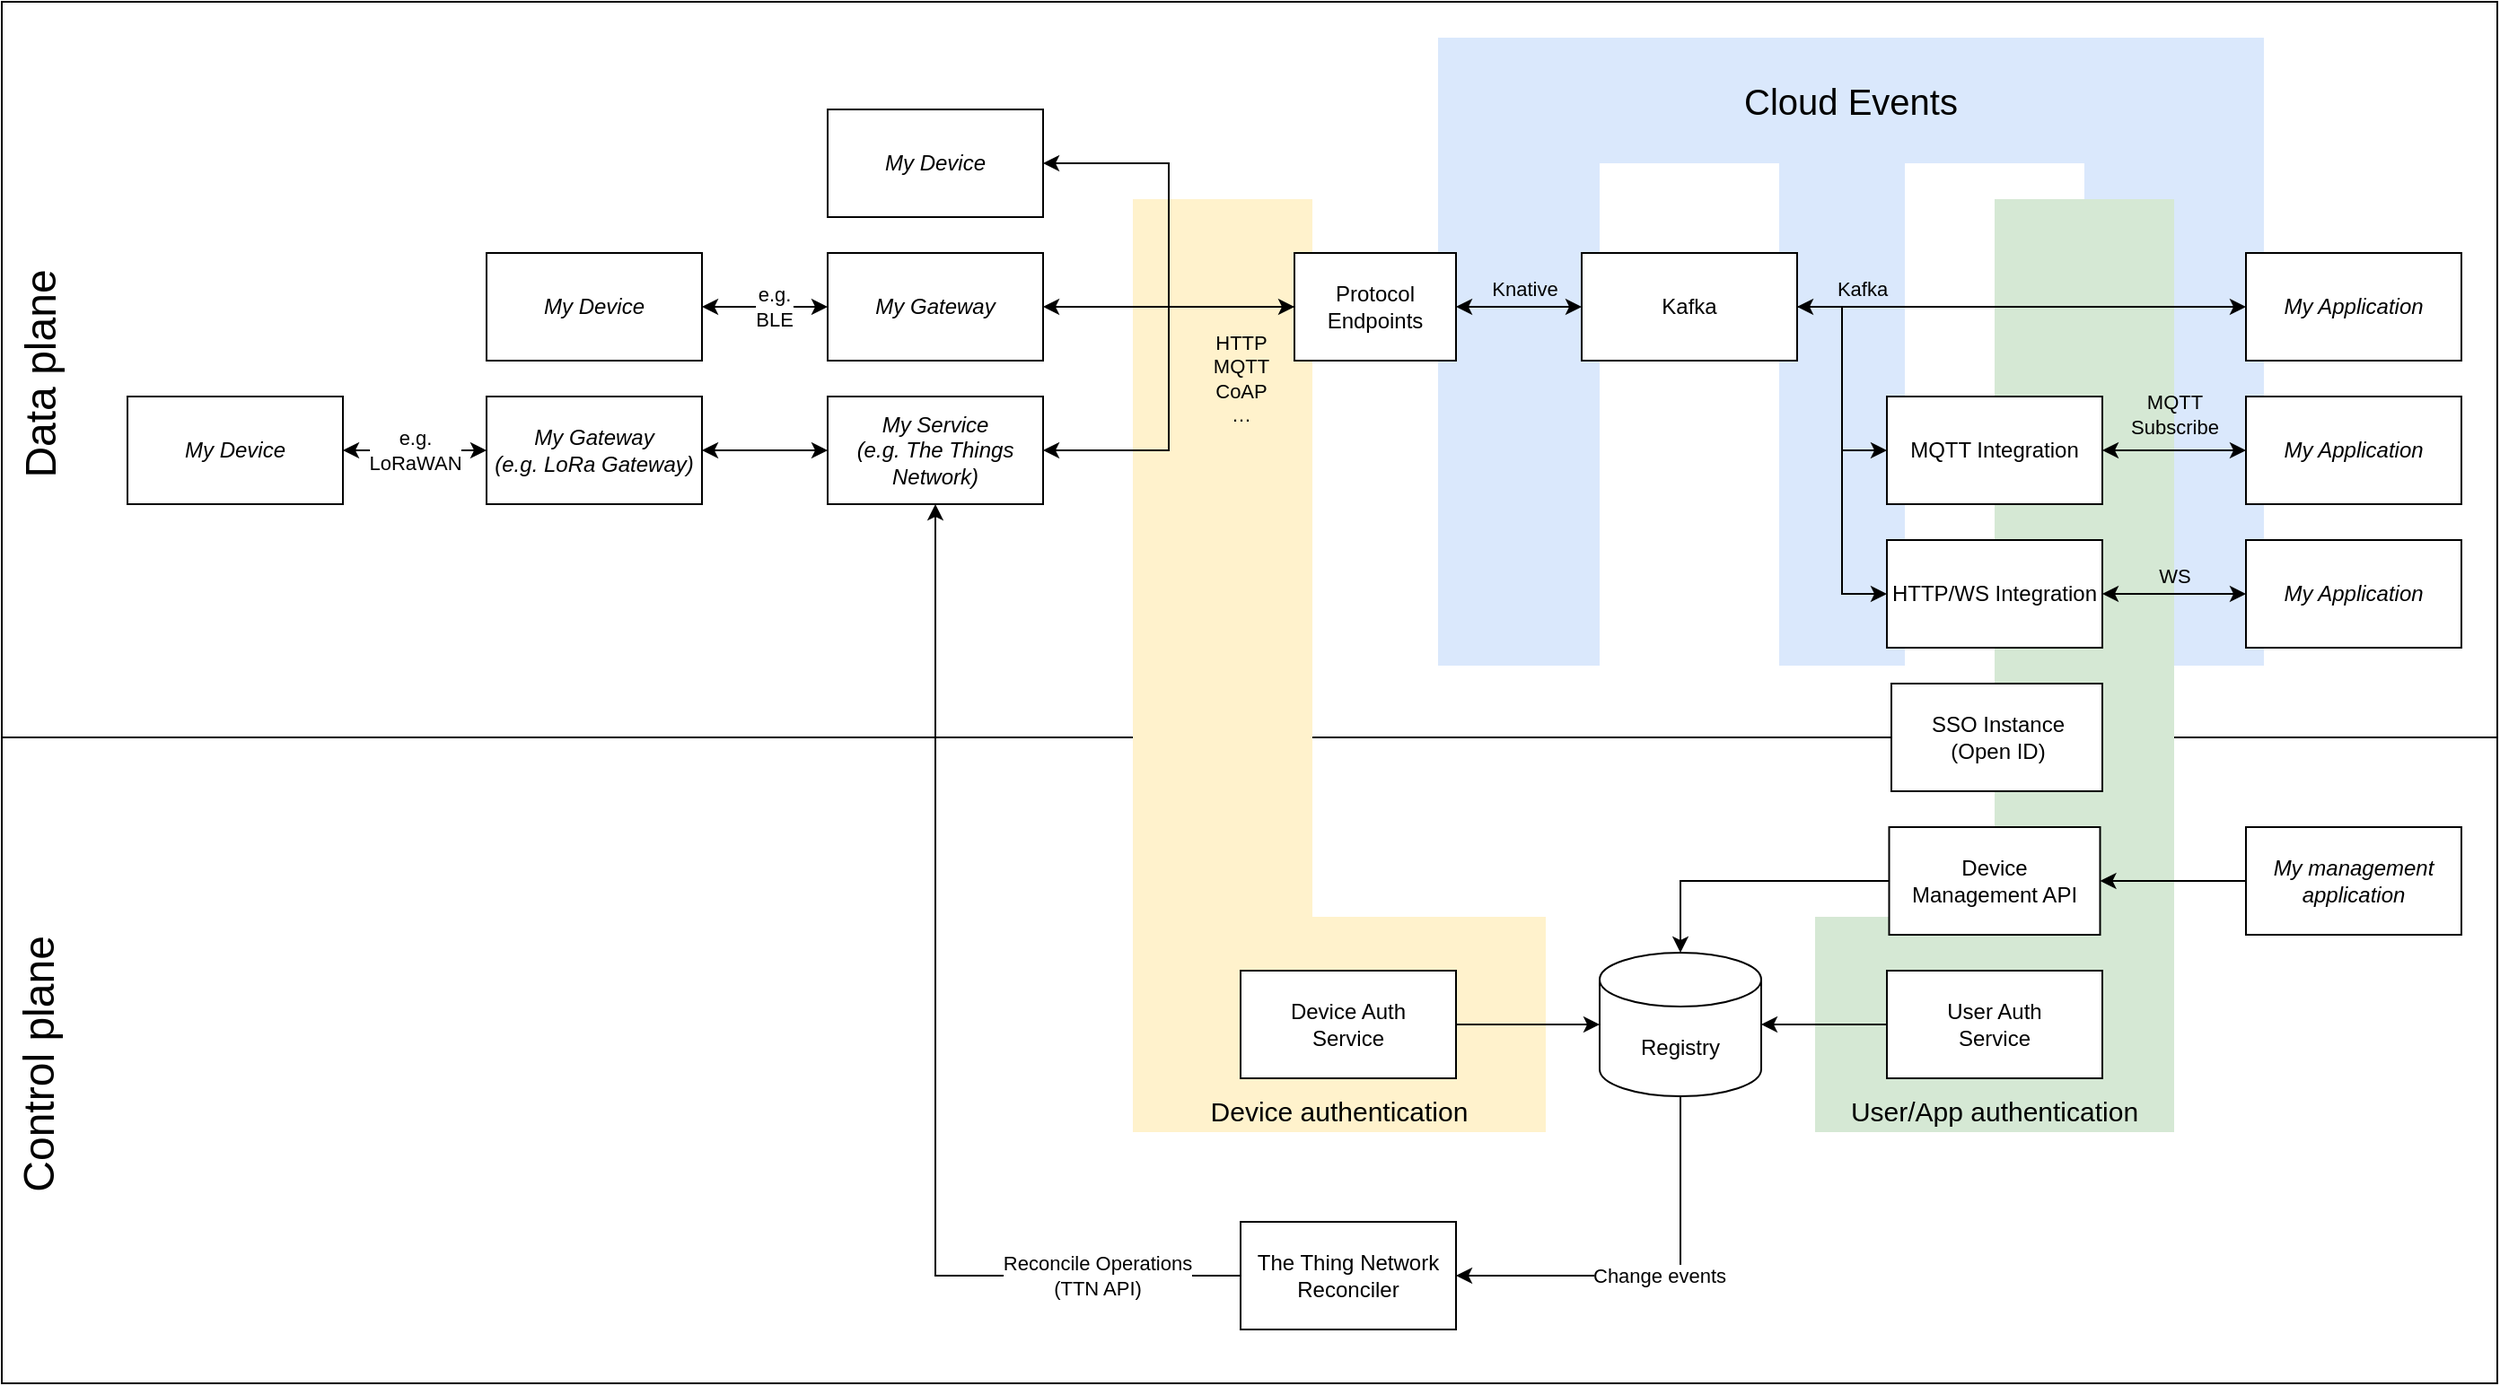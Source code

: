 <mxfile version="14.5.3" type="device" pages="5"><diagram id="B5uIcFtAezYnXMss35B6" name="Page-1"><mxGraphModel dx="2906" dy="1026" grid="1" gridSize="10" guides="1" tooltips="1" connect="1" arrows="1" fold="1" page="1" pageScale="1" pageWidth="1100" pageHeight="850" math="0" shadow="0"><root><mxCell id="0"/><mxCell id="1" parent="0"/><mxCell id="1Q7AGQXHB1pI1-U5xSIC-32" value="" style="rounded=0;whiteSpace=wrap;html=1;" parent="1" vertex="1"><mxGeometry x="-320" y="430" width="1390" height="360" as="geometry"/></mxCell><mxCell id="1Q7AGQXHB1pI1-U5xSIC-31" value="" style="rounded=0;whiteSpace=wrap;html=1;" parent="1" vertex="1"><mxGeometry x="-320" y="20" width="1390" height="410" as="geometry"/></mxCell><mxCell id="LgNzjmwzdOFPVSkF6GYA-42" value="" style="rounded=0;whiteSpace=wrap;html=1;fillColor=#dae8fc;strokeColor=none;" parent="1" vertex="1"><mxGeometry x="840" y="110" width="100" height="280" as="geometry"/></mxCell><mxCell id="LgNzjmwzdOFPVSkF6GYA-48" value="" style="rounded=0;whiteSpace=wrap;html=1;fillColor=#d5e8d4;strokeColor=none;" parent="1" vertex="1"><mxGeometry x="790" y="130" width="100" height="420" as="geometry"/></mxCell><mxCell id="LgNzjmwzdOFPVSkF6GYA-46" value="" style="rounded=0;whiteSpace=wrap;html=1;fillColor=#fff2cc;strokeColor=none;" parent="1" vertex="1"><mxGeometry x="310" y="130" width="100" height="420" as="geometry"/></mxCell><mxCell id="LgNzjmwzdOFPVSkF6GYA-41" value="" style="rounded=0;whiteSpace=wrap;html=1;fillColor=#dae8fc;strokeColor=none;" parent="1" vertex="1"><mxGeometry x="670" y="110" width="70" height="280" as="geometry"/></mxCell><mxCell id="LgNzjmwzdOFPVSkF6GYA-40" value="" style="rounded=0;whiteSpace=wrap;html=1;fillColor=#dae8fc;strokeColor=none;" parent="1" vertex="1"><mxGeometry x="480" y="110" width="90" height="280" as="geometry"/></mxCell><mxCell id="LgNzjmwzdOFPVSkF6GYA-3" value="&lt;div&gt;HTTP&lt;/div&gt;&lt;div&gt;MQTT&lt;/div&gt;&lt;div&gt;CoAP&lt;/div&gt;&lt;div&gt;…&lt;br&gt;&lt;/div&gt;" style="edgeStyle=orthogonalEdgeStyle;rounded=0;orthogonalLoop=1;jettySize=auto;html=1;entryX=0;entryY=0.5;entryDx=0;entryDy=0;startArrow=classic;startFill=1;labelBackgroundColor=none;" parent="1" source="LgNzjmwzdOFPVSkF6GYA-1" target="LgNzjmwzdOFPVSkF6GYA-2" edge="1"><mxGeometry x="0.727" y="-40" relative="1" as="geometry"><mxPoint as="offset"/></mxGeometry></mxCell><mxCell id="LgNzjmwzdOFPVSkF6GYA-1" value="My Device" style="rounded=0;whiteSpace=wrap;html=1;fontStyle=2" parent="1" vertex="1"><mxGeometry x="140" y="80" width="120" height="60" as="geometry"/></mxCell><mxCell id="LgNzjmwzdOFPVSkF6GYA-38" value="Knative" style="edgeStyle=orthogonalEdgeStyle;rounded=0;orthogonalLoop=1;jettySize=auto;html=1;startArrow=classic;startFill=1;labelBackgroundColor=none;align=center;" parent="1" source="LgNzjmwzdOFPVSkF6GYA-2" target="LgNzjmwzdOFPVSkF6GYA-4" edge="1"><mxGeometry x="0.077" y="10" relative="1" as="geometry"><mxPoint as="offset"/></mxGeometry></mxCell><mxCell id="LgNzjmwzdOFPVSkF6GYA-2" value="&lt;div&gt;Protocol&lt;/div&gt;&lt;div&gt;Endpoints&lt;/div&gt;" style="rounded=0;whiteSpace=wrap;html=1;" parent="1" vertex="1"><mxGeometry x="400" y="160" width="90" height="60" as="geometry"/></mxCell><mxCell id="LgNzjmwzdOFPVSkF6GYA-7" style="edgeStyle=orthogonalEdgeStyle;rounded=0;orthogonalLoop=1;jettySize=auto;html=1;entryX=0;entryY=0.5;entryDx=0;entryDy=0;labelBackgroundColor=none;" parent="1" source="LgNzjmwzdOFPVSkF6GYA-4" target="LgNzjmwzdOFPVSkF6GYA-8" edge="1"><mxGeometry relative="1" as="geometry"><mxPoint x="800" y="190" as="targetPoint"/></mxGeometry></mxCell><mxCell id="LgNzjmwzdOFPVSkF6GYA-36" value="Kafka" style="edgeLabel;html=1;align=center;verticalAlign=middle;resizable=0;points=[];labelBackgroundColor=none;" parent="LgNzjmwzdOFPVSkF6GYA-7" vertex="1" connectable="0"><mxGeometry x="0.125" y="-2" relative="1" as="geometry"><mxPoint x="-105" y="-12" as="offset"/></mxGeometry></mxCell><mxCell id="LgNzjmwzdOFPVSkF6GYA-11" style="edgeStyle=orthogonalEdgeStyle;rounded=0;orthogonalLoop=1;jettySize=auto;html=1;entryX=0;entryY=0.5;entryDx=0;entryDy=0;" parent="1" source="LgNzjmwzdOFPVSkF6GYA-4" target="LgNzjmwzdOFPVSkF6GYA-9" edge="1"><mxGeometry relative="1" as="geometry"/></mxCell><mxCell id="LgNzjmwzdOFPVSkF6GYA-24" style="edgeStyle=orthogonalEdgeStyle;rounded=0;orthogonalLoop=1;jettySize=auto;html=1;entryX=0;entryY=0.5;entryDx=0;entryDy=0;startArrow=classic;startFill=1;" parent="1" source="LgNzjmwzdOFPVSkF6GYA-4" target="LgNzjmwzdOFPVSkF6GYA-23" edge="1"><mxGeometry relative="1" as="geometry"/></mxCell><mxCell id="LgNzjmwzdOFPVSkF6GYA-4" value="Kafka" style="rounded=0;whiteSpace=wrap;html=1;" parent="1" vertex="1"><mxGeometry x="560" y="160" width="120" height="60" as="geometry"/></mxCell><mxCell id="LgNzjmwzdOFPVSkF6GYA-5" value="My Application" style="rounded=0;whiteSpace=wrap;html=1;fontStyle=2" parent="1" vertex="1"><mxGeometry x="930" y="240" width="120" height="60" as="geometry"/></mxCell><mxCell id="LgNzjmwzdOFPVSkF6GYA-8" value="My Application" style="rounded=0;whiteSpace=wrap;html=1;fontStyle=2" parent="1" vertex="1"><mxGeometry x="930" y="160" width="120" height="60" as="geometry"/></mxCell><mxCell id="LgNzjmwzdOFPVSkF6GYA-10" value="&lt;div&gt;MQTT&lt;/div&gt;&lt;div&gt;Subscribe&lt;br&gt;&lt;/div&gt;" style="edgeStyle=orthogonalEdgeStyle;rounded=0;orthogonalLoop=1;jettySize=auto;html=1;labelBackgroundColor=none;startArrow=classic;startFill=1;" parent="1" source="LgNzjmwzdOFPVSkF6GYA-9" target="LgNzjmwzdOFPVSkF6GYA-5" edge="1"><mxGeometry y="20" relative="1" as="geometry"><mxPoint as="offset"/></mxGeometry></mxCell><mxCell id="LgNzjmwzdOFPVSkF6GYA-9" value="MQTT Integration" style="rounded=0;whiteSpace=wrap;html=1;" parent="1" vertex="1"><mxGeometry x="730" y="240" width="120" height="60" as="geometry"/></mxCell><mxCell id="LgNzjmwzdOFPVSkF6GYA-25" value="WS" style="edgeStyle=orthogonalEdgeStyle;rounded=0;orthogonalLoop=1;jettySize=auto;html=1;labelBackgroundColor=none;startArrow=classic;startFill=1;" parent="1" source="LgNzjmwzdOFPVSkF6GYA-23" target="LgNzjmwzdOFPVSkF6GYA-26" edge="1"><mxGeometry y="10" relative="1" as="geometry"><mxPoint as="offset"/></mxGeometry></mxCell><mxCell id="LgNzjmwzdOFPVSkF6GYA-23" value="HTTP/WS Integration" style="rounded=0;whiteSpace=wrap;html=1;" parent="1" vertex="1"><mxGeometry x="730" y="320" width="120" height="60" as="geometry"/></mxCell><mxCell id="LgNzjmwzdOFPVSkF6GYA-26" value="My Application" style="rounded=0;whiteSpace=wrap;html=1;fontStyle=2" parent="1" vertex="1"><mxGeometry x="930" y="320" width="120" height="60" as="geometry"/></mxCell><mxCell id="LgNzjmwzdOFPVSkF6GYA-44" value="&lt;div style=&quot;font-size: 20px&quot;&gt;&lt;font style=&quot;font-size: 20px&quot;&gt;Cloud Events&lt;/font&gt;&lt;/div&gt;" style="rounded=0;whiteSpace=wrap;html=1;fillColor=#dae8fc;strokeColor=none;" parent="1" vertex="1"><mxGeometry x="480" y="40" width="460" height="70" as="geometry"/></mxCell><mxCell id="LgNzjmwzdOFPVSkF6GYA-45" style="edgeStyle=orthogonalEdgeStyle;rounded=0;orthogonalLoop=1;jettySize=auto;html=1;exitX=0.5;exitY=1;exitDx=0;exitDy=0;labelBackgroundColor=none;" parent="1" source="LgNzjmwzdOFPVSkF6GYA-40" target="LgNzjmwzdOFPVSkF6GYA-40" edge="1"><mxGeometry relative="1" as="geometry"/></mxCell><mxCell id="LgNzjmwzdOFPVSkF6GYA-51" value="&lt;div style=&quot;font-size: 15px&quot;&gt;User/App authentication&lt;br&gt;&lt;/div&gt;" style="rounded=0;whiteSpace=wrap;html=1;fillColor=#d5e8d4;strokeColor=none;verticalAlign=bottom;" parent="1" vertex="1"><mxGeometry x="690" y="530" width="200" height="120" as="geometry"/></mxCell><mxCell id="LgNzjmwzdOFPVSkF6GYA-52" value="&lt;div style=&quot;font-size: 15px&quot;&gt;Device authentication&lt;br&gt;&lt;/div&gt;" style="rounded=0;whiteSpace=wrap;html=1;fillColor=#fff2cc;strokeColor=none;verticalAlign=bottom;" parent="1" vertex="1"><mxGeometry x="310" y="530" width="230" height="120" as="geometry"/></mxCell><mxCell id="LgNzjmwzdOFPVSkF6GYA-53" style="edgeStyle=orthogonalEdgeStyle;rounded=0;orthogonalLoop=1;jettySize=auto;html=1;exitX=0.5;exitY=1;exitDx=0;exitDy=0;labelBackgroundColor=none;startArrow=classic;startFill=1;" parent="1" source="LgNzjmwzdOFPVSkF6GYA-52" target="LgNzjmwzdOFPVSkF6GYA-52" edge="1"><mxGeometry relative="1" as="geometry"/></mxCell><mxCell id="1Q7AGQXHB1pI1-U5xSIC-12" style="edgeStyle=orthogonalEdgeStyle;rounded=0;orthogonalLoop=1;jettySize=auto;html=1;" parent="1" source="1Q7AGQXHB1pI1-U5xSIC-1" target="1Q7AGQXHB1pI1-U5xSIC-10" edge="1"><mxGeometry relative="1" as="geometry"/></mxCell><mxCell id="1Q7AGQXHB1pI1-U5xSIC-1" value="&lt;div&gt;Device&lt;/div&gt;&lt;div&gt;Management API&lt;/div&gt;" style="rounded=0;whiteSpace=wrap;html=1;" parent="1" vertex="1"><mxGeometry x="731.25" y="480" width="117.5" height="60" as="geometry"/></mxCell><mxCell id="1Q7AGQXHB1pI1-U5xSIC-11" style="edgeStyle=orthogonalEdgeStyle;rounded=0;orthogonalLoop=1;jettySize=auto;html=1;exitX=1;exitY=0.5;exitDx=0;exitDy=0;entryX=0;entryY=0.5;entryDx=0;entryDy=0;entryPerimeter=0;" parent="1" source="1Q7AGQXHB1pI1-U5xSIC-4" target="1Q7AGQXHB1pI1-U5xSIC-10" edge="1"><mxGeometry relative="1" as="geometry"/></mxCell><mxCell id="1Q7AGQXHB1pI1-U5xSIC-4" value="&lt;div&gt;Device Auth&lt;/div&gt;&lt;div&gt;Service&lt;br&gt;&lt;/div&gt;" style="rounded=0;whiteSpace=wrap;html=1;" parent="1" vertex="1"><mxGeometry x="370" y="560" width="120" height="60" as="geometry"/></mxCell><mxCell id="1Q7AGQXHB1pI1-U5xSIC-5" value="&lt;div&gt;User Auth&lt;/div&gt;&lt;div&gt;Service&lt;br&gt;&lt;/div&gt;" style="rounded=0;whiteSpace=wrap;html=1;" parent="1" vertex="1"><mxGeometry x="730" y="560" width="120" height="60" as="geometry"/></mxCell><mxCell id="1Q7AGQXHB1pI1-U5xSIC-8" style="edgeStyle=orthogonalEdgeStyle;rounded=0;orthogonalLoop=1;jettySize=auto;html=1;" parent="1" source="1Q7AGQXHB1pI1-U5xSIC-7" target="1Q7AGQXHB1pI1-U5xSIC-1" edge="1"><mxGeometry relative="1" as="geometry"/></mxCell><mxCell id="1Q7AGQXHB1pI1-U5xSIC-7" value="My management application" style="rounded=0;whiteSpace=wrap;html=1;fontStyle=2" parent="1" vertex="1"><mxGeometry x="930" y="480" width="120" height="60" as="geometry"/></mxCell><mxCell id="1Q7AGQXHB1pI1-U5xSIC-14" style="edgeStyle=orthogonalEdgeStyle;rounded=0;orthogonalLoop=1;jettySize=auto;html=1;startArrow=classic;startFill=1;endArrow=none;endFill=0;" parent="1" source="1Q7AGQXHB1pI1-U5xSIC-10" target="1Q7AGQXHB1pI1-U5xSIC-5" edge="1"><mxGeometry relative="1" as="geometry"/></mxCell><mxCell id="1Q7AGQXHB1pI1-U5xSIC-28" value="Change events" style="edgeStyle=orthogonalEdgeStyle;rounded=0;orthogonalLoop=1;jettySize=auto;html=1;entryX=1;entryY=0.5;entryDx=0;entryDy=0;startArrow=none;startFill=0;endArrow=classic;endFill=1;exitX=0.5;exitY=1;exitDx=0;exitDy=0;exitPerimeter=0;" parent="1" source="1Q7AGQXHB1pI1-U5xSIC-10" target="1Q7AGQXHB1pI1-U5xSIC-27" edge="1"><mxGeometry relative="1" as="geometry"/></mxCell><mxCell id="1Q7AGQXHB1pI1-U5xSIC-10" value="&lt;div&gt;Registry&lt;/div&gt;" style="shape=cylinder3;whiteSpace=wrap;html=1;boundedLbl=1;backgroundOutline=1;size=15;" parent="1" vertex="1"><mxGeometry x="570" y="550" width="90" height="80" as="geometry"/></mxCell><mxCell id="1Q7AGQXHB1pI1-U5xSIC-15" value="&lt;div&gt;SSO Instance&lt;/div&gt;&lt;div&gt;(Open ID)&lt;br&gt;&lt;/div&gt;" style="rounded=0;whiteSpace=wrap;html=1;" parent="1" vertex="1"><mxGeometry x="732.5" y="400" width="117.5" height="60" as="geometry"/></mxCell><mxCell id="1Q7AGQXHB1pI1-U5xSIC-18" style="edgeStyle=orthogonalEdgeStyle;rounded=0;orthogonalLoop=1;jettySize=auto;html=1;startArrow=classic;startFill=1;endArrow=none;endFill=0;exitX=1;exitY=0.5;exitDx=0;exitDy=0;" parent="1" source="1Q7AGQXHB1pI1-U5xSIC-16" edge="1"><mxGeometry relative="1" as="geometry"><mxPoint x="400" y="190" as="targetPoint"/><Array as="points"><mxPoint x="260" y="190"/></Array></mxGeometry></mxCell><mxCell id="1Q7AGQXHB1pI1-U5xSIC-16" value="My Gateway" style="rounded=0;whiteSpace=wrap;html=1;fontStyle=2" parent="1" vertex="1"><mxGeometry x="140" y="160" width="120" height="60" as="geometry"/></mxCell><mxCell id="1Q7AGQXHB1pI1-U5xSIC-19" style="edgeStyle=orthogonalEdgeStyle;rounded=0;orthogonalLoop=1;jettySize=auto;html=1;startArrow=classic;startFill=1;endArrow=none;endFill=0;entryX=0;entryY=0.5;entryDx=0;entryDy=0;" parent="1" source="1Q7AGQXHB1pI1-U5xSIC-17" target="LgNzjmwzdOFPVSkF6GYA-2" edge="1"><mxGeometry relative="1" as="geometry"/></mxCell><mxCell id="1Q7AGQXHB1pI1-U5xSIC-17" value="&lt;div&gt;My Service&lt;/div&gt;&lt;div&gt;(e.g. The Things Network)&lt;br&gt;&lt;/div&gt;" style="rounded=0;whiteSpace=wrap;html=1;fontStyle=2" parent="1" vertex="1"><mxGeometry x="140" y="240" width="120" height="60" as="geometry"/></mxCell><mxCell id="1Q7AGQXHB1pI1-U5xSIC-24" value="" style="edgeStyle=orthogonalEdgeStyle;rounded=0;orthogonalLoop=1;jettySize=auto;html=1;startArrow=classic;startFill=1;endArrow=classic;endFill=1;" parent="1" source="1Q7AGQXHB1pI1-U5xSIC-20" target="1Q7AGQXHB1pI1-U5xSIC-17" edge="1"><mxGeometry relative="1" as="geometry"/></mxCell><mxCell id="1Q7AGQXHB1pI1-U5xSIC-20" value="&lt;div&gt;My Gateway&lt;/div&gt;&lt;div&gt;(e.g. LoRa Gateway)&lt;br&gt;&lt;/div&gt;" style="rounded=0;whiteSpace=wrap;html=1;fontStyle=2" parent="1" vertex="1"><mxGeometry x="-50" y="240" width="120" height="60" as="geometry"/></mxCell><mxCell id="1Q7AGQXHB1pI1-U5xSIC-22" value="&lt;div&gt;e.g.&lt;/div&gt;&lt;div&gt;BLE&lt;br&gt;&lt;/div&gt;" style="edgeStyle=orthogonalEdgeStyle;rounded=0;orthogonalLoop=1;jettySize=auto;html=1;entryX=0;entryY=0.5;entryDx=0;entryDy=0;startArrow=classic;startFill=1;endArrow=classic;endFill=1;" parent="1" source="1Q7AGQXHB1pI1-U5xSIC-21" target="1Q7AGQXHB1pI1-U5xSIC-16" edge="1"><mxGeometry x="0.143" relative="1" as="geometry"><mxPoint as="offset"/></mxGeometry></mxCell><mxCell id="1Q7AGQXHB1pI1-U5xSIC-21" value="My Device" style="rounded=0;whiteSpace=wrap;html=1;fontStyle=2" parent="1" vertex="1"><mxGeometry x="-50" y="160" width="120" height="60" as="geometry"/></mxCell><mxCell id="1Q7AGQXHB1pI1-U5xSIC-25" style="edgeStyle=orthogonalEdgeStyle;rounded=0;orthogonalLoop=1;jettySize=auto;html=1;startArrow=classic;startFill=1;endArrow=classic;endFill=1;" parent="1" source="1Q7AGQXHB1pI1-U5xSIC-23" target="1Q7AGQXHB1pI1-U5xSIC-20" edge="1"><mxGeometry relative="1" as="geometry"/></mxCell><mxCell id="1Q7AGQXHB1pI1-U5xSIC-26" value="&lt;div&gt;e.g.&lt;/div&gt;&lt;div&gt;LoRaWAN&lt;br&gt;&lt;/div&gt;" style="edgeLabel;html=1;align=center;verticalAlign=middle;resizable=0;points=[];" parent="1Q7AGQXHB1pI1-U5xSIC-25" vertex="1" connectable="0"><mxGeometry x="-0.292" y="1" relative="1" as="geometry"><mxPoint x="11.67" y="1" as="offset"/></mxGeometry></mxCell><mxCell id="1Q7AGQXHB1pI1-U5xSIC-23" value="My Device" style="rounded=0;whiteSpace=wrap;html=1;fontStyle=2" parent="1" vertex="1"><mxGeometry x="-250" y="240" width="120" height="60" as="geometry"/></mxCell><mxCell id="1Q7AGQXHB1pI1-U5xSIC-29" style="edgeStyle=orthogonalEdgeStyle;rounded=0;orthogonalLoop=1;jettySize=auto;html=1;entryX=0.5;entryY=1;entryDx=0;entryDy=0;startArrow=none;startFill=0;endArrow=classic;endFill=1;" parent="1" source="1Q7AGQXHB1pI1-U5xSIC-27" target="1Q7AGQXHB1pI1-U5xSIC-17" edge="1"><mxGeometry relative="1" as="geometry"/></mxCell><mxCell id="1Q7AGQXHB1pI1-U5xSIC-30" value="&lt;div&gt;Reconcile Operations&lt;/div&gt;&lt;div&gt;(TTN API)&lt;br&gt;&lt;/div&gt;" style="edgeLabel;html=1;align=center;verticalAlign=middle;resizable=0;points=[];" parent="1Q7AGQXHB1pI1-U5xSIC-29" vertex="1" connectable="0"><mxGeometry x="-0.614" relative="1" as="geometry"><mxPoint x="35.83" as="offset"/></mxGeometry></mxCell><mxCell id="1Q7AGQXHB1pI1-U5xSIC-27" value="&lt;div&gt;The Thing Network&lt;/div&gt;&lt;div&gt;Reconciler&lt;br&gt;&lt;/div&gt;" style="rounded=0;whiteSpace=wrap;html=1;" parent="1" vertex="1"><mxGeometry x="370" y="700" width="120" height="60" as="geometry"/></mxCell><mxCell id="1Q7AGQXHB1pI1-U5xSIC-33" value="Data plane" style="text;html=1;strokeColor=none;fillColor=none;align=center;verticalAlign=middle;whiteSpace=wrap;rounded=0;rotation=270;fontSize=24;" parent="1" vertex="1"><mxGeometry x="-481.25" y="211.25" width="365" height="32.5" as="geometry"/></mxCell><mxCell id="1Q7AGQXHB1pI1-U5xSIC-34" value="Control plane" style="text;html=1;strokeColor=none;fillColor=none;align=center;verticalAlign=middle;whiteSpace=wrap;rounded=0;rotation=270;fontSize=24;" parent="1" vertex="1"><mxGeometry x="-464.06" y="595.95" width="330.62" height="32.5" as="geometry"/></mxCell></root></mxGraphModel></diagram><diagram name="Copy of Page-1" id="7cjLsHssIzv_CjmAmim6"><mxGraphModel dx="1806" dy="1026" grid="1" gridSize="10" guides="1" tooltips="1" connect="1" arrows="1" fold="1" page="1" pageScale="1" pageWidth="1100" pageHeight="850" math="0" shadow="0"><root><mxCell id="UHuucSkhmb0mzY03YKPL-0"/><mxCell id="UHuucSkhmb0mzY03YKPL-1" parent="UHuucSkhmb0mzY03YKPL-0"/><mxCell id="UHuucSkhmb0mzY03YKPL-6" value="" style="rounded=0;whiteSpace=wrap;html=1;fillColor=#fff2cc;strokeColor=none;" vertex="1" parent="UHuucSkhmb0mzY03YKPL-1"><mxGeometry x="740" y="130" width="100" height="260" as="geometry"/></mxCell><mxCell id="UHuucSkhmb0mzY03YKPL-9" value="&lt;div&gt;HTTP&lt;/div&gt;&lt;div&gt;MQTT&lt;/div&gt;&lt;div&gt;CoAP&lt;/div&gt;&lt;div&gt;…&lt;br&gt;&lt;/div&gt;" style="edgeStyle=orthogonalEdgeStyle;rounded=0;orthogonalLoop=1;jettySize=auto;html=1;entryX=0;entryY=0.5;entryDx=0;entryDy=0;startArrow=classic;startFill=1;labelBackgroundColor=none;" edge="1" parent="UHuucSkhmb0mzY03YKPL-1" source="UHuucSkhmb0mzY03YKPL-10" target="UHuucSkhmb0mzY03YKPL-12"><mxGeometry x="0.727" y="-40" relative="1" as="geometry"><mxPoint as="offset"/></mxGeometry></mxCell><mxCell id="UHuucSkhmb0mzY03YKPL-10" value="My Device" style="rounded=0;whiteSpace=wrap;html=1;fontStyle=2" vertex="1" parent="UHuucSkhmb0mzY03YKPL-1"><mxGeometry x="570" y="150" width="120" height="60" as="geometry"/></mxCell><mxCell id="UHuucSkhmb0mzY03YKPL-12" value="&lt;div&gt;Protocol&lt;/div&gt;&lt;div&gt;Endpoints&lt;/div&gt;" style="rounded=0;whiteSpace=wrap;html=1;" vertex="1" parent="UHuucSkhmb0mzY03YKPL-1"><mxGeometry x="830" y="230" width="90" height="60" as="geometry"/></mxCell><mxCell id="UHuucSkhmb0mzY03YKPL-41" style="edgeStyle=orthogonalEdgeStyle;rounded=0;orthogonalLoop=1;jettySize=auto;html=1;startArrow=classic;startFill=1;endArrow=none;endFill=0;exitX=1;exitY=0.5;exitDx=0;exitDy=0;" edge="1" parent="UHuucSkhmb0mzY03YKPL-1" source="UHuucSkhmb0mzY03YKPL-42"><mxGeometry relative="1" as="geometry"><mxPoint x="830" y="260" as="targetPoint"/><Array as="points"><mxPoint x="690" y="260"/></Array></mxGeometry></mxCell><mxCell id="UHuucSkhmb0mzY03YKPL-42" value="My Gateway" style="rounded=0;whiteSpace=wrap;html=1;fontStyle=2" vertex="1" parent="UHuucSkhmb0mzY03YKPL-1"><mxGeometry x="570" y="230" width="120" height="60" as="geometry"/></mxCell><mxCell id="UHuucSkhmb0mzY03YKPL-43" style="edgeStyle=orthogonalEdgeStyle;rounded=0;orthogonalLoop=1;jettySize=auto;html=1;startArrow=classic;startFill=1;endArrow=none;endFill=0;entryX=0;entryY=0.5;entryDx=0;entryDy=0;" edge="1" parent="UHuucSkhmb0mzY03YKPL-1" source="UHuucSkhmb0mzY03YKPL-44" target="UHuucSkhmb0mzY03YKPL-12"><mxGeometry relative="1" as="geometry"/></mxCell><mxCell id="UHuucSkhmb0mzY03YKPL-44" value="&lt;div&gt;My Service&lt;/div&gt;&lt;div&gt;(e.g. The Things Network)&lt;br&gt;&lt;/div&gt;" style="rounded=0;whiteSpace=wrap;html=1;fontStyle=2" vertex="1" parent="UHuucSkhmb0mzY03YKPL-1"><mxGeometry x="570" y="310" width="120" height="60" as="geometry"/></mxCell><mxCell id="UHuucSkhmb0mzY03YKPL-45" value="" style="edgeStyle=orthogonalEdgeStyle;rounded=0;orthogonalLoop=1;jettySize=auto;html=1;startArrow=classic;startFill=1;endArrow=classic;endFill=1;" edge="1" parent="UHuucSkhmb0mzY03YKPL-1" source="UHuucSkhmb0mzY03YKPL-46" target="UHuucSkhmb0mzY03YKPL-44"><mxGeometry relative="1" as="geometry"/></mxCell><mxCell id="UHuucSkhmb0mzY03YKPL-46" value="&lt;div&gt;My Gateway&lt;/div&gt;&lt;div&gt;(e.g. LoRa Gateway)&lt;br&gt;&lt;/div&gt;" style="rounded=0;whiteSpace=wrap;html=1;fontStyle=2" vertex="1" parent="UHuucSkhmb0mzY03YKPL-1"><mxGeometry x="380" y="310" width="120" height="60" as="geometry"/></mxCell><mxCell id="UHuucSkhmb0mzY03YKPL-47" value="&lt;div&gt;e.g.&lt;/div&gt;&lt;div&gt;BLE&lt;br&gt;&lt;/div&gt;" style="edgeStyle=orthogonalEdgeStyle;rounded=0;orthogonalLoop=1;jettySize=auto;html=1;entryX=0;entryY=0.5;entryDx=0;entryDy=0;startArrow=classic;startFill=1;endArrow=classic;endFill=1;" edge="1" parent="UHuucSkhmb0mzY03YKPL-1" source="UHuucSkhmb0mzY03YKPL-48" target="UHuucSkhmb0mzY03YKPL-42"><mxGeometry x="0.143" relative="1" as="geometry"><mxPoint as="offset"/></mxGeometry></mxCell><mxCell id="UHuucSkhmb0mzY03YKPL-48" value="My Device" style="rounded=0;whiteSpace=wrap;html=1;fontStyle=2" vertex="1" parent="UHuucSkhmb0mzY03YKPL-1"><mxGeometry x="380" y="230" width="120" height="60" as="geometry"/></mxCell><mxCell id="UHuucSkhmb0mzY03YKPL-49" style="edgeStyle=orthogonalEdgeStyle;rounded=0;orthogonalLoop=1;jettySize=auto;html=1;startArrow=classic;startFill=1;endArrow=classic;endFill=1;" edge="1" parent="UHuucSkhmb0mzY03YKPL-1" source="UHuucSkhmb0mzY03YKPL-51" target="UHuucSkhmb0mzY03YKPL-46"><mxGeometry relative="1" as="geometry"/></mxCell><mxCell id="UHuucSkhmb0mzY03YKPL-50" value="&lt;div&gt;e.g.&lt;/div&gt;&lt;div&gt;LoRaWAN&lt;br&gt;&lt;/div&gt;" style="edgeLabel;html=1;align=center;verticalAlign=middle;resizable=0;points=[];" vertex="1" connectable="0" parent="UHuucSkhmb0mzY03YKPL-49"><mxGeometry x="-0.292" y="1" relative="1" as="geometry"><mxPoint x="11.67" y="1" as="offset"/></mxGeometry></mxCell><mxCell id="UHuucSkhmb0mzY03YKPL-51" value="My Device" style="rounded=0;whiteSpace=wrap;html=1;fontStyle=2" vertex="1" parent="UHuucSkhmb0mzY03YKPL-1"><mxGeometry x="180" y="310" width="120" height="60" as="geometry"/></mxCell></root></mxGraphModel></diagram><diagram name="Copy of Page-1" id="TntUDOFgRckcIEvyH-iP"><mxGraphModel dx="1806" dy="1026" grid="1" gridSize="10" guides="1" tooltips="1" connect="1" arrows="1" fold="1" page="1" pageScale="1" pageWidth="1100" pageHeight="850" math="0" shadow="0"><root><mxCell id="QbTSpqFQF2dqNBwanszh-0"/><mxCell id="QbTSpqFQF2dqNBwanszh-1" parent="QbTSpqFQF2dqNBwanszh-0"/><mxCell id="QbTSpqFQF2dqNBwanszh-4" value="" style="rounded=0;whiteSpace=wrap;html=1;fillColor=#dae8fc;strokeColor=none;" vertex="1" parent="QbTSpqFQF2dqNBwanszh-1"><mxGeometry x="840" y="110" width="100" height="280" as="geometry"/></mxCell><mxCell id="QbTSpqFQF2dqNBwanszh-5" value="" style="rounded=0;whiteSpace=wrap;html=1;fillColor=#d5e8d4;strokeColor=none;" vertex="1" parent="QbTSpqFQF2dqNBwanszh-1"><mxGeometry x="790" y="130" width="100" height="370" as="geometry"/></mxCell><mxCell id="QbTSpqFQF2dqNBwanszh-6" value="" style="rounded=0;whiteSpace=wrap;html=1;fillColor=#fff2cc;strokeColor=none;" vertex="1" parent="QbTSpqFQF2dqNBwanszh-1"><mxGeometry x="310" y="130" width="100" height="370" as="geometry"/></mxCell><mxCell id="QbTSpqFQF2dqNBwanszh-7" value="" style="rounded=0;whiteSpace=wrap;html=1;fillColor=#dae8fc;strokeColor=none;" vertex="1" parent="QbTSpqFQF2dqNBwanszh-1"><mxGeometry x="670" y="110" width="70" height="280" as="geometry"/></mxCell><mxCell id="QbTSpqFQF2dqNBwanszh-8" value="" style="rounded=0;whiteSpace=wrap;html=1;fillColor=#dae8fc;strokeColor=none;" vertex="1" parent="QbTSpqFQF2dqNBwanszh-1"><mxGeometry x="480" y="110" width="90" height="280" as="geometry"/></mxCell><mxCell id="QbTSpqFQF2dqNBwanszh-9" value="&lt;div&gt;HTTP&lt;/div&gt;&lt;div&gt;MQTT&lt;/div&gt;&lt;div&gt;CoAP&lt;/div&gt;&lt;div&gt;…&lt;br&gt;&lt;/div&gt;" style="edgeStyle=orthogonalEdgeStyle;rounded=0;orthogonalLoop=1;jettySize=auto;html=1;entryX=0;entryY=0.5;entryDx=0;entryDy=0;startArrow=classic;startFill=1;labelBackgroundColor=none;" edge="1" parent="QbTSpqFQF2dqNBwanszh-1" source="QbTSpqFQF2dqNBwanszh-10" target="QbTSpqFQF2dqNBwanszh-12"><mxGeometry y="-40" relative="1" as="geometry"><mxPoint as="offset"/></mxGeometry></mxCell><mxCell id="QbTSpqFQF2dqNBwanszh-10" value="My Device" style="rounded=0;whiteSpace=wrap;html=1;fontStyle=2" vertex="1" parent="QbTSpqFQF2dqNBwanszh-1"><mxGeometry x="200" y="160" width="120" height="60" as="geometry"/></mxCell><mxCell id="QbTSpqFQF2dqNBwanszh-11" value="Knative" style="edgeStyle=orthogonalEdgeStyle;rounded=0;orthogonalLoop=1;jettySize=auto;html=1;startArrow=classic;startFill=1;labelBackgroundColor=none;align=center;" edge="1" parent="QbTSpqFQF2dqNBwanszh-1" source="QbTSpqFQF2dqNBwanszh-12" target="QbTSpqFQF2dqNBwanszh-17"><mxGeometry x="0.077" y="10" relative="1" as="geometry"><mxPoint as="offset"/></mxGeometry></mxCell><mxCell id="QbTSpqFQF2dqNBwanszh-12" value="&lt;div&gt;Protocol&lt;/div&gt;&lt;div&gt;Endpoints&lt;/div&gt;" style="rounded=0;whiteSpace=wrap;html=1;" vertex="1" parent="QbTSpqFQF2dqNBwanszh-1"><mxGeometry x="400" y="160" width="90" height="60" as="geometry"/></mxCell><mxCell id="QbTSpqFQF2dqNBwanszh-13" style="edgeStyle=orthogonalEdgeStyle;rounded=0;orthogonalLoop=1;jettySize=auto;html=1;entryX=0;entryY=0.5;entryDx=0;entryDy=0;labelBackgroundColor=none;" edge="1" parent="QbTSpqFQF2dqNBwanszh-1" source="QbTSpqFQF2dqNBwanszh-17" target="QbTSpqFQF2dqNBwanszh-19"><mxGeometry relative="1" as="geometry"><mxPoint x="800" y="190" as="targetPoint"/></mxGeometry></mxCell><mxCell id="QbTSpqFQF2dqNBwanszh-14" value="Kafka" style="edgeLabel;html=1;align=center;verticalAlign=middle;resizable=0;points=[];labelBackgroundColor=none;" vertex="1" connectable="0" parent="QbTSpqFQF2dqNBwanszh-13"><mxGeometry x="0.125" y="-2" relative="1" as="geometry"><mxPoint x="-105" y="-12" as="offset"/></mxGeometry></mxCell><mxCell id="QbTSpqFQF2dqNBwanszh-15" style="edgeStyle=orthogonalEdgeStyle;rounded=0;orthogonalLoop=1;jettySize=auto;html=1;entryX=0;entryY=0.5;entryDx=0;entryDy=0;" edge="1" parent="QbTSpqFQF2dqNBwanszh-1" source="QbTSpqFQF2dqNBwanszh-17" target="QbTSpqFQF2dqNBwanszh-21"><mxGeometry relative="1" as="geometry"/></mxCell><mxCell id="QbTSpqFQF2dqNBwanszh-16" style="edgeStyle=orthogonalEdgeStyle;rounded=0;orthogonalLoop=1;jettySize=auto;html=1;entryX=0;entryY=0.5;entryDx=0;entryDy=0;startArrow=classic;startFill=1;" edge="1" parent="QbTSpqFQF2dqNBwanszh-1" source="QbTSpqFQF2dqNBwanszh-17" target="QbTSpqFQF2dqNBwanszh-23"><mxGeometry relative="1" as="geometry"/></mxCell><mxCell id="QbTSpqFQF2dqNBwanszh-17" value="Kafka" style="rounded=0;whiteSpace=wrap;html=1;" vertex="1" parent="QbTSpqFQF2dqNBwanszh-1"><mxGeometry x="560" y="160" width="120" height="60" as="geometry"/></mxCell><mxCell id="QbTSpqFQF2dqNBwanszh-18" value="My Application" style="rounded=0;whiteSpace=wrap;html=1;fontStyle=2" vertex="1" parent="QbTSpqFQF2dqNBwanszh-1"><mxGeometry x="930" y="240" width="120" height="60" as="geometry"/></mxCell><mxCell id="QbTSpqFQF2dqNBwanszh-19" value="My Application" style="rounded=0;whiteSpace=wrap;html=1;fontStyle=2" vertex="1" parent="QbTSpqFQF2dqNBwanszh-1"><mxGeometry x="930" y="160" width="120" height="60" as="geometry"/></mxCell><mxCell id="QbTSpqFQF2dqNBwanszh-20" value="&lt;div&gt;MQTT&lt;/div&gt;&lt;div&gt;Subscribe&lt;br&gt;&lt;/div&gt;" style="edgeStyle=orthogonalEdgeStyle;rounded=0;orthogonalLoop=1;jettySize=auto;html=1;labelBackgroundColor=none;startArrow=classic;startFill=1;" edge="1" parent="QbTSpqFQF2dqNBwanszh-1" source="QbTSpqFQF2dqNBwanszh-21" target="QbTSpqFQF2dqNBwanszh-18"><mxGeometry y="20" relative="1" as="geometry"><mxPoint as="offset"/></mxGeometry></mxCell><mxCell id="QbTSpqFQF2dqNBwanszh-21" value="MQTT Integration" style="rounded=0;whiteSpace=wrap;html=1;" vertex="1" parent="QbTSpqFQF2dqNBwanszh-1"><mxGeometry x="730" y="240" width="120" height="60" as="geometry"/></mxCell><mxCell id="QbTSpqFQF2dqNBwanszh-22" value="WS" style="edgeStyle=orthogonalEdgeStyle;rounded=0;orthogonalLoop=1;jettySize=auto;html=1;labelBackgroundColor=none;startArrow=classic;startFill=1;" edge="1" parent="QbTSpqFQF2dqNBwanszh-1" source="QbTSpqFQF2dqNBwanszh-23" target="QbTSpqFQF2dqNBwanszh-24"><mxGeometry y="10" relative="1" as="geometry"><mxPoint as="offset"/></mxGeometry></mxCell><mxCell id="QbTSpqFQF2dqNBwanszh-23" value="HTTP/WS Integration" style="rounded=0;whiteSpace=wrap;html=1;" vertex="1" parent="QbTSpqFQF2dqNBwanszh-1"><mxGeometry x="730" y="320" width="120" height="60" as="geometry"/></mxCell><mxCell id="QbTSpqFQF2dqNBwanszh-24" value="My Application" style="rounded=0;whiteSpace=wrap;html=1;fontStyle=2" vertex="1" parent="QbTSpqFQF2dqNBwanszh-1"><mxGeometry x="930" y="320" width="120" height="60" as="geometry"/></mxCell><mxCell id="QbTSpqFQF2dqNBwanszh-25" value="&lt;div style=&quot;font-size: 20px&quot;&gt;&lt;font style=&quot;font-size: 20px&quot;&gt;Cloud Events&lt;/font&gt;&lt;/div&gt;" style="rounded=0;whiteSpace=wrap;html=1;fillColor=#dae8fc;strokeColor=none;" vertex="1" parent="QbTSpqFQF2dqNBwanszh-1"><mxGeometry x="480" y="40" width="460" height="70" as="geometry"/></mxCell><mxCell id="QbTSpqFQF2dqNBwanszh-26" style="edgeStyle=orthogonalEdgeStyle;rounded=0;orthogonalLoop=1;jettySize=auto;html=1;exitX=0.5;exitY=1;exitDx=0;exitDy=0;labelBackgroundColor=none;" edge="1" parent="QbTSpqFQF2dqNBwanszh-1" source="QbTSpqFQF2dqNBwanszh-8" target="QbTSpqFQF2dqNBwanszh-8"><mxGeometry relative="1" as="geometry"/></mxCell><mxCell id="QbTSpqFQF2dqNBwanszh-27" value="&lt;div style=&quot;font-size: 15px&quot;&gt;User/App authentication&lt;br&gt;&lt;/div&gt;" style="rounded=0;whiteSpace=wrap;html=1;fillColor=#d5e8d4;strokeColor=none;verticalAlign=bottom;" vertex="1" parent="QbTSpqFQF2dqNBwanszh-1"><mxGeometry x="690" y="425" width="200" height="75" as="geometry"/></mxCell><mxCell id="QbTSpqFQF2dqNBwanszh-28" value="&lt;div style=&quot;font-size: 15px&quot;&gt;Device authentication&lt;br&gt;&lt;/div&gt;" style="rounded=0;whiteSpace=wrap;html=1;fillColor=#fff2cc;strokeColor=none;verticalAlign=bottom;" vertex="1" parent="QbTSpqFQF2dqNBwanszh-1"><mxGeometry x="310" y="425" width="230" height="75" as="geometry"/></mxCell><mxCell id="QbTSpqFQF2dqNBwanszh-29" style="edgeStyle=orthogonalEdgeStyle;rounded=0;orthogonalLoop=1;jettySize=auto;html=1;exitX=0.5;exitY=1;exitDx=0;exitDy=0;labelBackgroundColor=none;startArrow=classic;startFill=1;" edge="1" parent="QbTSpqFQF2dqNBwanszh-1" source="QbTSpqFQF2dqNBwanszh-28" target="QbTSpqFQF2dqNBwanszh-28"><mxGeometry relative="1" as="geometry"/></mxCell></root></mxGraphModel></diagram><diagram name="Copy of Page-1" id="eptZiV5C-V5ipGCGPB6y"><mxGraphModel dx="1806" dy="1026" grid="1" gridSize="10" guides="1" tooltips="1" connect="1" arrows="1" fold="1" page="1" pageScale="1" pageWidth="1100" pageHeight="850" math="0" shadow="0"><root><mxCell id="LpF2GgLtOj9EDTTNlMAv-0"/><mxCell id="LpF2GgLtOj9EDTTNlMAv-1" parent="LpF2GgLtOj9EDTTNlMAv-0"/><mxCell id="LpF2GgLtOj9EDTTNlMAv-5" value="" style="rounded=0;whiteSpace=wrap;html=1;fillColor=#d5e8d4;strokeColor=none;" vertex="1" parent="LpF2GgLtOj9EDTTNlMAv-1"><mxGeometry x="790" y="360" width="100" height="190" as="geometry"/></mxCell><mxCell id="LpF2GgLtOj9EDTTNlMAv-6" value="" style="rounded=0;whiteSpace=wrap;html=1;fillColor=#fff2cc;strokeColor=none;" vertex="1" parent="LpF2GgLtOj9EDTTNlMAv-1"><mxGeometry x="310" y="360" width="100" height="190" as="geometry"/></mxCell><mxCell id="LpF2GgLtOj9EDTTNlMAv-27" value="&lt;div style=&quot;font-size: 15px&quot;&gt;User/App authentication&lt;br&gt;&lt;/div&gt;" style="rounded=0;whiteSpace=wrap;html=1;fillColor=#d5e8d4;strokeColor=none;verticalAlign=bottom;" vertex="1" parent="LpF2GgLtOj9EDTTNlMAv-1"><mxGeometry x="690" y="530" width="200" height="120" as="geometry"/></mxCell><mxCell id="LpF2GgLtOj9EDTTNlMAv-28" value="&lt;div style=&quot;font-size: 15px&quot;&gt;Device authentication&lt;br&gt;&lt;/div&gt;" style="rounded=0;whiteSpace=wrap;html=1;fillColor=#fff2cc;strokeColor=none;verticalAlign=bottom;" vertex="1" parent="LpF2GgLtOj9EDTTNlMAv-1"><mxGeometry x="310" y="530" width="230" height="120" as="geometry"/></mxCell><mxCell id="LpF2GgLtOj9EDTTNlMAv-29" style="edgeStyle=orthogonalEdgeStyle;rounded=0;orthogonalLoop=1;jettySize=auto;html=1;exitX=0.5;exitY=1;exitDx=0;exitDy=0;labelBackgroundColor=none;startArrow=classic;startFill=1;" edge="1" parent="LpF2GgLtOj9EDTTNlMAv-1" source="LpF2GgLtOj9EDTTNlMAv-28" target="LpF2GgLtOj9EDTTNlMAv-28"><mxGeometry relative="1" as="geometry"/></mxCell><mxCell id="LpF2GgLtOj9EDTTNlMAv-30" style="edgeStyle=orthogonalEdgeStyle;rounded=0;orthogonalLoop=1;jettySize=auto;html=1;" edge="1" parent="LpF2GgLtOj9EDTTNlMAv-1" source="LpF2GgLtOj9EDTTNlMAv-31" target="LpF2GgLtOj9EDTTNlMAv-39"><mxGeometry relative="1" as="geometry"/></mxCell><mxCell id="LpF2GgLtOj9EDTTNlMAv-31" value="&lt;div&gt;Device&lt;/div&gt;&lt;div&gt;Management API&lt;/div&gt;" style="rounded=0;whiteSpace=wrap;html=1;" vertex="1" parent="LpF2GgLtOj9EDTTNlMAv-1"><mxGeometry x="731.25" y="480" width="117.5" height="60" as="geometry"/></mxCell><mxCell id="LpF2GgLtOj9EDTTNlMAv-32" style="edgeStyle=orthogonalEdgeStyle;rounded=0;orthogonalLoop=1;jettySize=auto;html=1;exitX=1;exitY=0.5;exitDx=0;exitDy=0;entryX=0;entryY=0.5;entryDx=0;entryDy=0;entryPerimeter=0;" edge="1" parent="LpF2GgLtOj9EDTTNlMAv-1" source="LpF2GgLtOj9EDTTNlMAv-33" target="LpF2GgLtOj9EDTTNlMAv-39"><mxGeometry relative="1" as="geometry"/></mxCell><mxCell id="LpF2GgLtOj9EDTTNlMAv-33" value="&lt;div&gt;Device Auth&lt;/div&gt;&lt;div&gt;Service&lt;br&gt;&lt;/div&gt;" style="rounded=0;whiteSpace=wrap;html=1;" vertex="1" parent="LpF2GgLtOj9EDTTNlMAv-1"><mxGeometry x="370" y="560" width="120" height="60" as="geometry"/></mxCell><mxCell id="LpF2GgLtOj9EDTTNlMAv-34" value="&lt;div&gt;User Auth&lt;/div&gt;&lt;div&gt;Service&lt;br&gt;&lt;/div&gt;" style="rounded=0;whiteSpace=wrap;html=1;" vertex="1" parent="LpF2GgLtOj9EDTTNlMAv-1"><mxGeometry x="730" y="560" width="120" height="60" as="geometry"/></mxCell><mxCell id="LpF2GgLtOj9EDTTNlMAv-35" style="edgeStyle=orthogonalEdgeStyle;rounded=0;orthogonalLoop=1;jettySize=auto;html=1;" edge="1" parent="LpF2GgLtOj9EDTTNlMAv-1" source="LpF2GgLtOj9EDTTNlMAv-36" target="LpF2GgLtOj9EDTTNlMAv-31"><mxGeometry relative="1" as="geometry"/></mxCell><mxCell id="LpF2GgLtOj9EDTTNlMAv-36" value="My management application" style="rounded=0;whiteSpace=wrap;html=1;fontStyle=2" vertex="1" parent="LpF2GgLtOj9EDTTNlMAv-1"><mxGeometry x="930" y="480" width="120" height="60" as="geometry"/></mxCell><mxCell id="LpF2GgLtOj9EDTTNlMAv-37" style="edgeStyle=orthogonalEdgeStyle;rounded=0;orthogonalLoop=1;jettySize=auto;html=1;startArrow=classic;startFill=1;endArrow=none;endFill=0;" edge="1" parent="LpF2GgLtOj9EDTTNlMAv-1" source="LpF2GgLtOj9EDTTNlMAv-39" target="LpF2GgLtOj9EDTTNlMAv-34"><mxGeometry relative="1" as="geometry"/></mxCell><mxCell id="LpF2GgLtOj9EDTTNlMAv-58" value="Change Events" style="edgeStyle=orthogonalEdgeStyle;rounded=0;orthogonalLoop=1;jettySize=auto;html=1;startArrow=none;startFill=0;endArrow=classic;endFill=1;fontSize=12;" edge="1" parent="LpF2GgLtOj9EDTTNlMAv-1" source="LpF2GgLtOj9EDTTNlMAv-39"><mxGeometry relative="1" as="geometry"><mxPoint x="615" y="690" as="targetPoint"/></mxGeometry></mxCell><mxCell id="LpF2GgLtOj9EDTTNlMAv-39" value="&lt;div&gt;Registry&lt;/div&gt;" style="shape=cylinder3;whiteSpace=wrap;html=1;boundedLbl=1;backgroundOutline=1;size=15;" vertex="1" parent="LpF2GgLtOj9EDTTNlMAv-1"><mxGeometry x="570" y="550" width="90" height="80" as="geometry"/></mxCell><mxCell id="LpF2GgLtOj9EDTTNlMAv-40" value="&lt;div&gt;SSO Instance&lt;/div&gt;&lt;div&gt;(Open ID)&lt;br&gt;&lt;/div&gt;" style="rounded=0;whiteSpace=wrap;html=1;" vertex="1" parent="LpF2GgLtOj9EDTTNlMAv-1"><mxGeometry x="732.5" y="400" width="117.5" height="60" as="geometry"/></mxCell></root></mxGraphModel></diagram><diagram id="5z2Uq-SY0G5yMAC_L5dP" name="Page-2"><mxGraphModel dx="1806" dy="1026" grid="1" gridSize="10" guides="1" tooltips="1" connect="1" arrows="1" fold="1" page="1" pageScale="1" pageWidth="1100" pageHeight="850" math="0" shadow="0"><root><mxCell id="IVy1zwLEILPLm_oNJnO2-0"/><mxCell id="IVy1zwLEILPLm_oNJnO2-1" parent="IVy1zwLEILPLm_oNJnO2-0"/></root></mxGraphModel></diagram></mxfile>